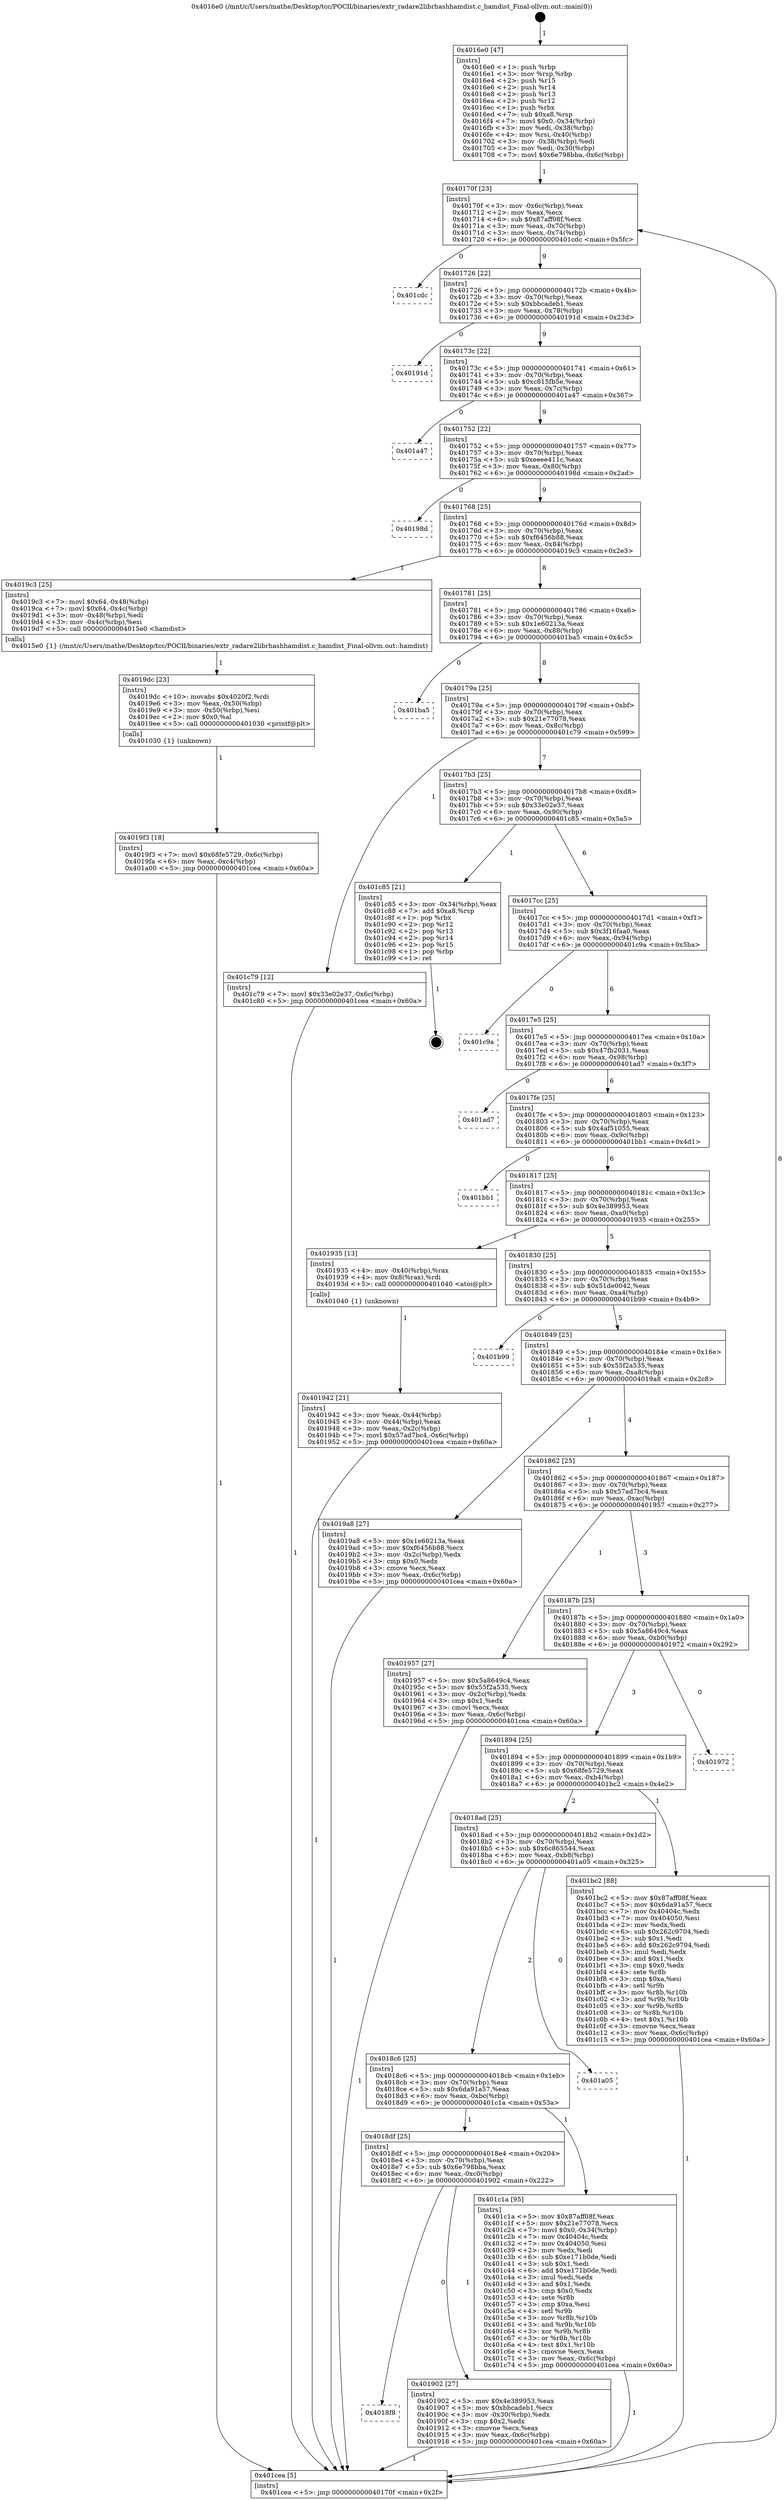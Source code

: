 digraph "0x4016e0" {
  label = "0x4016e0 (/mnt/c/Users/mathe/Desktop/tcc/POCII/binaries/extr_radare2librhashhamdist.c_hamdist_Final-ollvm.out::main(0))"
  labelloc = "t"
  node[shape=record]

  Entry [label="",width=0.3,height=0.3,shape=circle,fillcolor=black,style=filled]
  "0x40170f" [label="{
     0x40170f [23]\l
     | [instrs]\l
     &nbsp;&nbsp;0x40170f \<+3\>: mov -0x6c(%rbp),%eax\l
     &nbsp;&nbsp;0x401712 \<+2\>: mov %eax,%ecx\l
     &nbsp;&nbsp;0x401714 \<+6\>: sub $0x87aff08f,%ecx\l
     &nbsp;&nbsp;0x40171a \<+3\>: mov %eax,-0x70(%rbp)\l
     &nbsp;&nbsp;0x40171d \<+3\>: mov %ecx,-0x74(%rbp)\l
     &nbsp;&nbsp;0x401720 \<+6\>: je 0000000000401cdc \<main+0x5fc\>\l
  }"]
  "0x401cdc" [label="{
     0x401cdc\l
  }", style=dashed]
  "0x401726" [label="{
     0x401726 [22]\l
     | [instrs]\l
     &nbsp;&nbsp;0x401726 \<+5\>: jmp 000000000040172b \<main+0x4b\>\l
     &nbsp;&nbsp;0x40172b \<+3\>: mov -0x70(%rbp),%eax\l
     &nbsp;&nbsp;0x40172e \<+5\>: sub $0xbbcadeb1,%eax\l
     &nbsp;&nbsp;0x401733 \<+3\>: mov %eax,-0x78(%rbp)\l
     &nbsp;&nbsp;0x401736 \<+6\>: je 000000000040191d \<main+0x23d\>\l
  }"]
  Exit [label="",width=0.3,height=0.3,shape=circle,fillcolor=black,style=filled,peripheries=2]
  "0x40191d" [label="{
     0x40191d\l
  }", style=dashed]
  "0x40173c" [label="{
     0x40173c [22]\l
     | [instrs]\l
     &nbsp;&nbsp;0x40173c \<+5\>: jmp 0000000000401741 \<main+0x61\>\l
     &nbsp;&nbsp;0x401741 \<+3\>: mov -0x70(%rbp),%eax\l
     &nbsp;&nbsp;0x401744 \<+5\>: sub $0xc815fb5e,%eax\l
     &nbsp;&nbsp;0x401749 \<+3\>: mov %eax,-0x7c(%rbp)\l
     &nbsp;&nbsp;0x40174c \<+6\>: je 0000000000401a47 \<main+0x367\>\l
  }"]
  "0x4019f3" [label="{
     0x4019f3 [18]\l
     | [instrs]\l
     &nbsp;&nbsp;0x4019f3 \<+7\>: movl $0x68fe5729,-0x6c(%rbp)\l
     &nbsp;&nbsp;0x4019fa \<+6\>: mov %eax,-0xc4(%rbp)\l
     &nbsp;&nbsp;0x401a00 \<+5\>: jmp 0000000000401cea \<main+0x60a\>\l
  }"]
  "0x401a47" [label="{
     0x401a47\l
  }", style=dashed]
  "0x401752" [label="{
     0x401752 [22]\l
     | [instrs]\l
     &nbsp;&nbsp;0x401752 \<+5\>: jmp 0000000000401757 \<main+0x77\>\l
     &nbsp;&nbsp;0x401757 \<+3\>: mov -0x70(%rbp),%eax\l
     &nbsp;&nbsp;0x40175a \<+5\>: sub $0xeeee411c,%eax\l
     &nbsp;&nbsp;0x40175f \<+3\>: mov %eax,-0x80(%rbp)\l
     &nbsp;&nbsp;0x401762 \<+6\>: je 000000000040198d \<main+0x2ad\>\l
  }"]
  "0x4019dc" [label="{
     0x4019dc [23]\l
     | [instrs]\l
     &nbsp;&nbsp;0x4019dc \<+10\>: movabs $0x4020f2,%rdi\l
     &nbsp;&nbsp;0x4019e6 \<+3\>: mov %eax,-0x50(%rbp)\l
     &nbsp;&nbsp;0x4019e9 \<+3\>: mov -0x50(%rbp),%esi\l
     &nbsp;&nbsp;0x4019ec \<+2\>: mov $0x0,%al\l
     &nbsp;&nbsp;0x4019ee \<+5\>: call 0000000000401030 \<printf@plt\>\l
     | [calls]\l
     &nbsp;&nbsp;0x401030 \{1\} (unknown)\l
  }"]
  "0x40198d" [label="{
     0x40198d\l
  }", style=dashed]
  "0x401768" [label="{
     0x401768 [25]\l
     | [instrs]\l
     &nbsp;&nbsp;0x401768 \<+5\>: jmp 000000000040176d \<main+0x8d\>\l
     &nbsp;&nbsp;0x40176d \<+3\>: mov -0x70(%rbp),%eax\l
     &nbsp;&nbsp;0x401770 \<+5\>: sub $0xf6456b88,%eax\l
     &nbsp;&nbsp;0x401775 \<+6\>: mov %eax,-0x84(%rbp)\l
     &nbsp;&nbsp;0x40177b \<+6\>: je 00000000004019c3 \<main+0x2e3\>\l
  }"]
  "0x401942" [label="{
     0x401942 [21]\l
     | [instrs]\l
     &nbsp;&nbsp;0x401942 \<+3\>: mov %eax,-0x44(%rbp)\l
     &nbsp;&nbsp;0x401945 \<+3\>: mov -0x44(%rbp),%eax\l
     &nbsp;&nbsp;0x401948 \<+3\>: mov %eax,-0x2c(%rbp)\l
     &nbsp;&nbsp;0x40194b \<+7\>: movl $0x57ad7bc4,-0x6c(%rbp)\l
     &nbsp;&nbsp;0x401952 \<+5\>: jmp 0000000000401cea \<main+0x60a\>\l
  }"]
  "0x4019c3" [label="{
     0x4019c3 [25]\l
     | [instrs]\l
     &nbsp;&nbsp;0x4019c3 \<+7\>: movl $0x64,-0x48(%rbp)\l
     &nbsp;&nbsp;0x4019ca \<+7\>: movl $0x64,-0x4c(%rbp)\l
     &nbsp;&nbsp;0x4019d1 \<+3\>: mov -0x48(%rbp),%edi\l
     &nbsp;&nbsp;0x4019d4 \<+3\>: mov -0x4c(%rbp),%esi\l
     &nbsp;&nbsp;0x4019d7 \<+5\>: call 00000000004015e0 \<hamdist\>\l
     | [calls]\l
     &nbsp;&nbsp;0x4015e0 \{1\} (/mnt/c/Users/mathe/Desktop/tcc/POCII/binaries/extr_radare2librhashhamdist.c_hamdist_Final-ollvm.out::hamdist)\l
  }"]
  "0x401781" [label="{
     0x401781 [25]\l
     | [instrs]\l
     &nbsp;&nbsp;0x401781 \<+5\>: jmp 0000000000401786 \<main+0xa6\>\l
     &nbsp;&nbsp;0x401786 \<+3\>: mov -0x70(%rbp),%eax\l
     &nbsp;&nbsp;0x401789 \<+5\>: sub $0x1e60213a,%eax\l
     &nbsp;&nbsp;0x40178e \<+6\>: mov %eax,-0x88(%rbp)\l
     &nbsp;&nbsp;0x401794 \<+6\>: je 0000000000401ba5 \<main+0x4c5\>\l
  }"]
  "0x4016e0" [label="{
     0x4016e0 [47]\l
     | [instrs]\l
     &nbsp;&nbsp;0x4016e0 \<+1\>: push %rbp\l
     &nbsp;&nbsp;0x4016e1 \<+3\>: mov %rsp,%rbp\l
     &nbsp;&nbsp;0x4016e4 \<+2\>: push %r15\l
     &nbsp;&nbsp;0x4016e6 \<+2\>: push %r14\l
     &nbsp;&nbsp;0x4016e8 \<+2\>: push %r13\l
     &nbsp;&nbsp;0x4016ea \<+2\>: push %r12\l
     &nbsp;&nbsp;0x4016ec \<+1\>: push %rbx\l
     &nbsp;&nbsp;0x4016ed \<+7\>: sub $0xa8,%rsp\l
     &nbsp;&nbsp;0x4016f4 \<+7\>: movl $0x0,-0x34(%rbp)\l
     &nbsp;&nbsp;0x4016fb \<+3\>: mov %edi,-0x38(%rbp)\l
     &nbsp;&nbsp;0x4016fe \<+4\>: mov %rsi,-0x40(%rbp)\l
     &nbsp;&nbsp;0x401702 \<+3\>: mov -0x38(%rbp),%edi\l
     &nbsp;&nbsp;0x401705 \<+3\>: mov %edi,-0x30(%rbp)\l
     &nbsp;&nbsp;0x401708 \<+7\>: movl $0x6e798bba,-0x6c(%rbp)\l
  }"]
  "0x401ba5" [label="{
     0x401ba5\l
  }", style=dashed]
  "0x40179a" [label="{
     0x40179a [25]\l
     | [instrs]\l
     &nbsp;&nbsp;0x40179a \<+5\>: jmp 000000000040179f \<main+0xbf\>\l
     &nbsp;&nbsp;0x40179f \<+3\>: mov -0x70(%rbp),%eax\l
     &nbsp;&nbsp;0x4017a2 \<+5\>: sub $0x21e77078,%eax\l
     &nbsp;&nbsp;0x4017a7 \<+6\>: mov %eax,-0x8c(%rbp)\l
     &nbsp;&nbsp;0x4017ad \<+6\>: je 0000000000401c79 \<main+0x599\>\l
  }"]
  "0x401cea" [label="{
     0x401cea [5]\l
     | [instrs]\l
     &nbsp;&nbsp;0x401cea \<+5\>: jmp 000000000040170f \<main+0x2f\>\l
  }"]
  "0x401c79" [label="{
     0x401c79 [12]\l
     | [instrs]\l
     &nbsp;&nbsp;0x401c79 \<+7\>: movl $0x33e02e37,-0x6c(%rbp)\l
     &nbsp;&nbsp;0x401c80 \<+5\>: jmp 0000000000401cea \<main+0x60a\>\l
  }"]
  "0x4017b3" [label="{
     0x4017b3 [25]\l
     | [instrs]\l
     &nbsp;&nbsp;0x4017b3 \<+5\>: jmp 00000000004017b8 \<main+0xd8\>\l
     &nbsp;&nbsp;0x4017b8 \<+3\>: mov -0x70(%rbp),%eax\l
     &nbsp;&nbsp;0x4017bb \<+5\>: sub $0x33e02e37,%eax\l
     &nbsp;&nbsp;0x4017c0 \<+6\>: mov %eax,-0x90(%rbp)\l
     &nbsp;&nbsp;0x4017c6 \<+6\>: je 0000000000401c85 \<main+0x5a5\>\l
  }"]
  "0x4018f8" [label="{
     0x4018f8\l
  }", style=dashed]
  "0x401c85" [label="{
     0x401c85 [21]\l
     | [instrs]\l
     &nbsp;&nbsp;0x401c85 \<+3\>: mov -0x34(%rbp),%eax\l
     &nbsp;&nbsp;0x401c88 \<+7\>: add $0xa8,%rsp\l
     &nbsp;&nbsp;0x401c8f \<+1\>: pop %rbx\l
     &nbsp;&nbsp;0x401c90 \<+2\>: pop %r12\l
     &nbsp;&nbsp;0x401c92 \<+2\>: pop %r13\l
     &nbsp;&nbsp;0x401c94 \<+2\>: pop %r14\l
     &nbsp;&nbsp;0x401c96 \<+2\>: pop %r15\l
     &nbsp;&nbsp;0x401c98 \<+1\>: pop %rbp\l
     &nbsp;&nbsp;0x401c99 \<+1\>: ret\l
  }"]
  "0x4017cc" [label="{
     0x4017cc [25]\l
     | [instrs]\l
     &nbsp;&nbsp;0x4017cc \<+5\>: jmp 00000000004017d1 \<main+0xf1\>\l
     &nbsp;&nbsp;0x4017d1 \<+3\>: mov -0x70(%rbp),%eax\l
     &nbsp;&nbsp;0x4017d4 \<+5\>: sub $0x3f16faa0,%eax\l
     &nbsp;&nbsp;0x4017d9 \<+6\>: mov %eax,-0x94(%rbp)\l
     &nbsp;&nbsp;0x4017df \<+6\>: je 0000000000401c9a \<main+0x5ba\>\l
  }"]
  "0x401902" [label="{
     0x401902 [27]\l
     | [instrs]\l
     &nbsp;&nbsp;0x401902 \<+5\>: mov $0x4e389953,%eax\l
     &nbsp;&nbsp;0x401907 \<+5\>: mov $0xbbcadeb1,%ecx\l
     &nbsp;&nbsp;0x40190c \<+3\>: mov -0x30(%rbp),%edx\l
     &nbsp;&nbsp;0x40190f \<+3\>: cmp $0x2,%edx\l
     &nbsp;&nbsp;0x401912 \<+3\>: cmovne %ecx,%eax\l
     &nbsp;&nbsp;0x401915 \<+3\>: mov %eax,-0x6c(%rbp)\l
     &nbsp;&nbsp;0x401918 \<+5\>: jmp 0000000000401cea \<main+0x60a\>\l
  }"]
  "0x401c9a" [label="{
     0x401c9a\l
  }", style=dashed]
  "0x4017e5" [label="{
     0x4017e5 [25]\l
     | [instrs]\l
     &nbsp;&nbsp;0x4017e5 \<+5\>: jmp 00000000004017ea \<main+0x10a\>\l
     &nbsp;&nbsp;0x4017ea \<+3\>: mov -0x70(%rbp),%eax\l
     &nbsp;&nbsp;0x4017ed \<+5\>: sub $0x47fb2031,%eax\l
     &nbsp;&nbsp;0x4017f2 \<+6\>: mov %eax,-0x98(%rbp)\l
     &nbsp;&nbsp;0x4017f8 \<+6\>: je 0000000000401ad7 \<main+0x3f7\>\l
  }"]
  "0x4018df" [label="{
     0x4018df [25]\l
     | [instrs]\l
     &nbsp;&nbsp;0x4018df \<+5\>: jmp 00000000004018e4 \<main+0x204\>\l
     &nbsp;&nbsp;0x4018e4 \<+3\>: mov -0x70(%rbp),%eax\l
     &nbsp;&nbsp;0x4018e7 \<+5\>: sub $0x6e798bba,%eax\l
     &nbsp;&nbsp;0x4018ec \<+6\>: mov %eax,-0xc0(%rbp)\l
     &nbsp;&nbsp;0x4018f2 \<+6\>: je 0000000000401902 \<main+0x222\>\l
  }"]
  "0x401ad7" [label="{
     0x401ad7\l
  }", style=dashed]
  "0x4017fe" [label="{
     0x4017fe [25]\l
     | [instrs]\l
     &nbsp;&nbsp;0x4017fe \<+5\>: jmp 0000000000401803 \<main+0x123\>\l
     &nbsp;&nbsp;0x401803 \<+3\>: mov -0x70(%rbp),%eax\l
     &nbsp;&nbsp;0x401806 \<+5\>: sub $0x4af51055,%eax\l
     &nbsp;&nbsp;0x40180b \<+6\>: mov %eax,-0x9c(%rbp)\l
     &nbsp;&nbsp;0x401811 \<+6\>: je 0000000000401bb1 \<main+0x4d1\>\l
  }"]
  "0x401c1a" [label="{
     0x401c1a [95]\l
     | [instrs]\l
     &nbsp;&nbsp;0x401c1a \<+5\>: mov $0x87aff08f,%eax\l
     &nbsp;&nbsp;0x401c1f \<+5\>: mov $0x21e77078,%ecx\l
     &nbsp;&nbsp;0x401c24 \<+7\>: movl $0x0,-0x34(%rbp)\l
     &nbsp;&nbsp;0x401c2b \<+7\>: mov 0x40404c,%edx\l
     &nbsp;&nbsp;0x401c32 \<+7\>: mov 0x404050,%esi\l
     &nbsp;&nbsp;0x401c39 \<+2\>: mov %edx,%edi\l
     &nbsp;&nbsp;0x401c3b \<+6\>: sub $0xe171b0de,%edi\l
     &nbsp;&nbsp;0x401c41 \<+3\>: sub $0x1,%edi\l
     &nbsp;&nbsp;0x401c44 \<+6\>: add $0xe171b0de,%edi\l
     &nbsp;&nbsp;0x401c4a \<+3\>: imul %edi,%edx\l
     &nbsp;&nbsp;0x401c4d \<+3\>: and $0x1,%edx\l
     &nbsp;&nbsp;0x401c50 \<+3\>: cmp $0x0,%edx\l
     &nbsp;&nbsp;0x401c53 \<+4\>: sete %r8b\l
     &nbsp;&nbsp;0x401c57 \<+3\>: cmp $0xa,%esi\l
     &nbsp;&nbsp;0x401c5a \<+4\>: setl %r9b\l
     &nbsp;&nbsp;0x401c5e \<+3\>: mov %r8b,%r10b\l
     &nbsp;&nbsp;0x401c61 \<+3\>: and %r9b,%r10b\l
     &nbsp;&nbsp;0x401c64 \<+3\>: xor %r9b,%r8b\l
     &nbsp;&nbsp;0x401c67 \<+3\>: or %r8b,%r10b\l
     &nbsp;&nbsp;0x401c6a \<+4\>: test $0x1,%r10b\l
     &nbsp;&nbsp;0x401c6e \<+3\>: cmovne %ecx,%eax\l
     &nbsp;&nbsp;0x401c71 \<+3\>: mov %eax,-0x6c(%rbp)\l
     &nbsp;&nbsp;0x401c74 \<+5\>: jmp 0000000000401cea \<main+0x60a\>\l
  }"]
  "0x401bb1" [label="{
     0x401bb1\l
  }", style=dashed]
  "0x401817" [label="{
     0x401817 [25]\l
     | [instrs]\l
     &nbsp;&nbsp;0x401817 \<+5\>: jmp 000000000040181c \<main+0x13c\>\l
     &nbsp;&nbsp;0x40181c \<+3\>: mov -0x70(%rbp),%eax\l
     &nbsp;&nbsp;0x40181f \<+5\>: sub $0x4e389953,%eax\l
     &nbsp;&nbsp;0x401824 \<+6\>: mov %eax,-0xa0(%rbp)\l
     &nbsp;&nbsp;0x40182a \<+6\>: je 0000000000401935 \<main+0x255\>\l
  }"]
  "0x4018c6" [label="{
     0x4018c6 [25]\l
     | [instrs]\l
     &nbsp;&nbsp;0x4018c6 \<+5\>: jmp 00000000004018cb \<main+0x1eb\>\l
     &nbsp;&nbsp;0x4018cb \<+3\>: mov -0x70(%rbp),%eax\l
     &nbsp;&nbsp;0x4018ce \<+5\>: sub $0x6da91a57,%eax\l
     &nbsp;&nbsp;0x4018d3 \<+6\>: mov %eax,-0xbc(%rbp)\l
     &nbsp;&nbsp;0x4018d9 \<+6\>: je 0000000000401c1a \<main+0x53a\>\l
  }"]
  "0x401935" [label="{
     0x401935 [13]\l
     | [instrs]\l
     &nbsp;&nbsp;0x401935 \<+4\>: mov -0x40(%rbp),%rax\l
     &nbsp;&nbsp;0x401939 \<+4\>: mov 0x8(%rax),%rdi\l
     &nbsp;&nbsp;0x40193d \<+5\>: call 0000000000401040 \<atoi@plt\>\l
     | [calls]\l
     &nbsp;&nbsp;0x401040 \{1\} (unknown)\l
  }"]
  "0x401830" [label="{
     0x401830 [25]\l
     | [instrs]\l
     &nbsp;&nbsp;0x401830 \<+5\>: jmp 0000000000401835 \<main+0x155\>\l
     &nbsp;&nbsp;0x401835 \<+3\>: mov -0x70(%rbp),%eax\l
     &nbsp;&nbsp;0x401838 \<+5\>: sub $0x51de0042,%eax\l
     &nbsp;&nbsp;0x40183d \<+6\>: mov %eax,-0xa4(%rbp)\l
     &nbsp;&nbsp;0x401843 \<+6\>: je 0000000000401b99 \<main+0x4b9\>\l
  }"]
  "0x401a05" [label="{
     0x401a05\l
  }", style=dashed]
  "0x401b99" [label="{
     0x401b99\l
  }", style=dashed]
  "0x401849" [label="{
     0x401849 [25]\l
     | [instrs]\l
     &nbsp;&nbsp;0x401849 \<+5\>: jmp 000000000040184e \<main+0x16e\>\l
     &nbsp;&nbsp;0x40184e \<+3\>: mov -0x70(%rbp),%eax\l
     &nbsp;&nbsp;0x401851 \<+5\>: sub $0x55f2a535,%eax\l
     &nbsp;&nbsp;0x401856 \<+6\>: mov %eax,-0xa8(%rbp)\l
     &nbsp;&nbsp;0x40185c \<+6\>: je 00000000004019a8 \<main+0x2c8\>\l
  }"]
  "0x4018ad" [label="{
     0x4018ad [25]\l
     | [instrs]\l
     &nbsp;&nbsp;0x4018ad \<+5\>: jmp 00000000004018b2 \<main+0x1d2\>\l
     &nbsp;&nbsp;0x4018b2 \<+3\>: mov -0x70(%rbp),%eax\l
     &nbsp;&nbsp;0x4018b5 \<+5\>: sub $0x6c865544,%eax\l
     &nbsp;&nbsp;0x4018ba \<+6\>: mov %eax,-0xb8(%rbp)\l
     &nbsp;&nbsp;0x4018c0 \<+6\>: je 0000000000401a05 \<main+0x325\>\l
  }"]
  "0x4019a8" [label="{
     0x4019a8 [27]\l
     | [instrs]\l
     &nbsp;&nbsp;0x4019a8 \<+5\>: mov $0x1e60213a,%eax\l
     &nbsp;&nbsp;0x4019ad \<+5\>: mov $0xf6456b88,%ecx\l
     &nbsp;&nbsp;0x4019b2 \<+3\>: mov -0x2c(%rbp),%edx\l
     &nbsp;&nbsp;0x4019b5 \<+3\>: cmp $0x0,%edx\l
     &nbsp;&nbsp;0x4019b8 \<+3\>: cmove %ecx,%eax\l
     &nbsp;&nbsp;0x4019bb \<+3\>: mov %eax,-0x6c(%rbp)\l
     &nbsp;&nbsp;0x4019be \<+5\>: jmp 0000000000401cea \<main+0x60a\>\l
  }"]
  "0x401862" [label="{
     0x401862 [25]\l
     | [instrs]\l
     &nbsp;&nbsp;0x401862 \<+5\>: jmp 0000000000401867 \<main+0x187\>\l
     &nbsp;&nbsp;0x401867 \<+3\>: mov -0x70(%rbp),%eax\l
     &nbsp;&nbsp;0x40186a \<+5\>: sub $0x57ad7bc4,%eax\l
     &nbsp;&nbsp;0x40186f \<+6\>: mov %eax,-0xac(%rbp)\l
     &nbsp;&nbsp;0x401875 \<+6\>: je 0000000000401957 \<main+0x277\>\l
  }"]
  "0x401bc2" [label="{
     0x401bc2 [88]\l
     | [instrs]\l
     &nbsp;&nbsp;0x401bc2 \<+5\>: mov $0x87aff08f,%eax\l
     &nbsp;&nbsp;0x401bc7 \<+5\>: mov $0x6da91a57,%ecx\l
     &nbsp;&nbsp;0x401bcc \<+7\>: mov 0x40404c,%edx\l
     &nbsp;&nbsp;0x401bd3 \<+7\>: mov 0x404050,%esi\l
     &nbsp;&nbsp;0x401bda \<+2\>: mov %edx,%edi\l
     &nbsp;&nbsp;0x401bdc \<+6\>: sub $0x262c9704,%edi\l
     &nbsp;&nbsp;0x401be2 \<+3\>: sub $0x1,%edi\l
     &nbsp;&nbsp;0x401be5 \<+6\>: add $0x262c9704,%edi\l
     &nbsp;&nbsp;0x401beb \<+3\>: imul %edi,%edx\l
     &nbsp;&nbsp;0x401bee \<+3\>: and $0x1,%edx\l
     &nbsp;&nbsp;0x401bf1 \<+3\>: cmp $0x0,%edx\l
     &nbsp;&nbsp;0x401bf4 \<+4\>: sete %r8b\l
     &nbsp;&nbsp;0x401bf8 \<+3\>: cmp $0xa,%esi\l
     &nbsp;&nbsp;0x401bfb \<+4\>: setl %r9b\l
     &nbsp;&nbsp;0x401bff \<+3\>: mov %r8b,%r10b\l
     &nbsp;&nbsp;0x401c02 \<+3\>: and %r9b,%r10b\l
     &nbsp;&nbsp;0x401c05 \<+3\>: xor %r9b,%r8b\l
     &nbsp;&nbsp;0x401c08 \<+3\>: or %r8b,%r10b\l
     &nbsp;&nbsp;0x401c0b \<+4\>: test $0x1,%r10b\l
     &nbsp;&nbsp;0x401c0f \<+3\>: cmovne %ecx,%eax\l
     &nbsp;&nbsp;0x401c12 \<+3\>: mov %eax,-0x6c(%rbp)\l
     &nbsp;&nbsp;0x401c15 \<+5\>: jmp 0000000000401cea \<main+0x60a\>\l
  }"]
  "0x401957" [label="{
     0x401957 [27]\l
     | [instrs]\l
     &nbsp;&nbsp;0x401957 \<+5\>: mov $0x5a8649c4,%eax\l
     &nbsp;&nbsp;0x40195c \<+5\>: mov $0x55f2a535,%ecx\l
     &nbsp;&nbsp;0x401961 \<+3\>: mov -0x2c(%rbp),%edx\l
     &nbsp;&nbsp;0x401964 \<+3\>: cmp $0x1,%edx\l
     &nbsp;&nbsp;0x401967 \<+3\>: cmovl %ecx,%eax\l
     &nbsp;&nbsp;0x40196a \<+3\>: mov %eax,-0x6c(%rbp)\l
     &nbsp;&nbsp;0x40196d \<+5\>: jmp 0000000000401cea \<main+0x60a\>\l
  }"]
  "0x40187b" [label="{
     0x40187b [25]\l
     | [instrs]\l
     &nbsp;&nbsp;0x40187b \<+5\>: jmp 0000000000401880 \<main+0x1a0\>\l
     &nbsp;&nbsp;0x401880 \<+3\>: mov -0x70(%rbp),%eax\l
     &nbsp;&nbsp;0x401883 \<+5\>: sub $0x5a8649c4,%eax\l
     &nbsp;&nbsp;0x401888 \<+6\>: mov %eax,-0xb0(%rbp)\l
     &nbsp;&nbsp;0x40188e \<+6\>: je 0000000000401972 \<main+0x292\>\l
  }"]
  "0x401894" [label="{
     0x401894 [25]\l
     | [instrs]\l
     &nbsp;&nbsp;0x401894 \<+5\>: jmp 0000000000401899 \<main+0x1b9\>\l
     &nbsp;&nbsp;0x401899 \<+3\>: mov -0x70(%rbp),%eax\l
     &nbsp;&nbsp;0x40189c \<+5\>: sub $0x68fe5729,%eax\l
     &nbsp;&nbsp;0x4018a1 \<+6\>: mov %eax,-0xb4(%rbp)\l
     &nbsp;&nbsp;0x4018a7 \<+6\>: je 0000000000401bc2 \<main+0x4e2\>\l
  }"]
  "0x401972" [label="{
     0x401972\l
  }", style=dashed]
  Entry -> "0x4016e0" [label=" 1"]
  "0x40170f" -> "0x401cdc" [label=" 0"]
  "0x40170f" -> "0x401726" [label=" 9"]
  "0x401c85" -> Exit [label=" 1"]
  "0x401726" -> "0x40191d" [label=" 0"]
  "0x401726" -> "0x40173c" [label=" 9"]
  "0x401c79" -> "0x401cea" [label=" 1"]
  "0x40173c" -> "0x401a47" [label=" 0"]
  "0x40173c" -> "0x401752" [label=" 9"]
  "0x401c1a" -> "0x401cea" [label=" 1"]
  "0x401752" -> "0x40198d" [label=" 0"]
  "0x401752" -> "0x401768" [label=" 9"]
  "0x401bc2" -> "0x401cea" [label=" 1"]
  "0x401768" -> "0x4019c3" [label=" 1"]
  "0x401768" -> "0x401781" [label=" 8"]
  "0x4019f3" -> "0x401cea" [label=" 1"]
  "0x401781" -> "0x401ba5" [label=" 0"]
  "0x401781" -> "0x40179a" [label=" 8"]
  "0x4019dc" -> "0x4019f3" [label=" 1"]
  "0x40179a" -> "0x401c79" [label=" 1"]
  "0x40179a" -> "0x4017b3" [label=" 7"]
  "0x4019c3" -> "0x4019dc" [label=" 1"]
  "0x4017b3" -> "0x401c85" [label=" 1"]
  "0x4017b3" -> "0x4017cc" [label=" 6"]
  "0x4019a8" -> "0x401cea" [label=" 1"]
  "0x4017cc" -> "0x401c9a" [label=" 0"]
  "0x4017cc" -> "0x4017e5" [label=" 6"]
  "0x401957" -> "0x401cea" [label=" 1"]
  "0x4017e5" -> "0x401ad7" [label=" 0"]
  "0x4017e5" -> "0x4017fe" [label=" 6"]
  "0x401935" -> "0x401942" [label=" 1"]
  "0x4017fe" -> "0x401bb1" [label=" 0"]
  "0x4017fe" -> "0x401817" [label=" 6"]
  "0x401cea" -> "0x40170f" [label=" 8"]
  "0x401817" -> "0x401935" [label=" 1"]
  "0x401817" -> "0x401830" [label=" 5"]
  "0x401902" -> "0x401cea" [label=" 1"]
  "0x401830" -> "0x401b99" [label=" 0"]
  "0x401830" -> "0x401849" [label=" 5"]
  "0x4018df" -> "0x4018f8" [label=" 0"]
  "0x401849" -> "0x4019a8" [label=" 1"]
  "0x401849" -> "0x401862" [label=" 4"]
  "0x401942" -> "0x401cea" [label=" 1"]
  "0x401862" -> "0x401957" [label=" 1"]
  "0x401862" -> "0x40187b" [label=" 3"]
  "0x4018c6" -> "0x4018df" [label=" 1"]
  "0x40187b" -> "0x401972" [label=" 0"]
  "0x40187b" -> "0x401894" [label=" 3"]
  "0x4018c6" -> "0x401c1a" [label=" 1"]
  "0x401894" -> "0x401bc2" [label=" 1"]
  "0x401894" -> "0x4018ad" [label=" 2"]
  "0x4018df" -> "0x401902" [label=" 1"]
  "0x4018ad" -> "0x401a05" [label=" 0"]
  "0x4018ad" -> "0x4018c6" [label=" 2"]
  "0x4016e0" -> "0x40170f" [label=" 1"]
}
